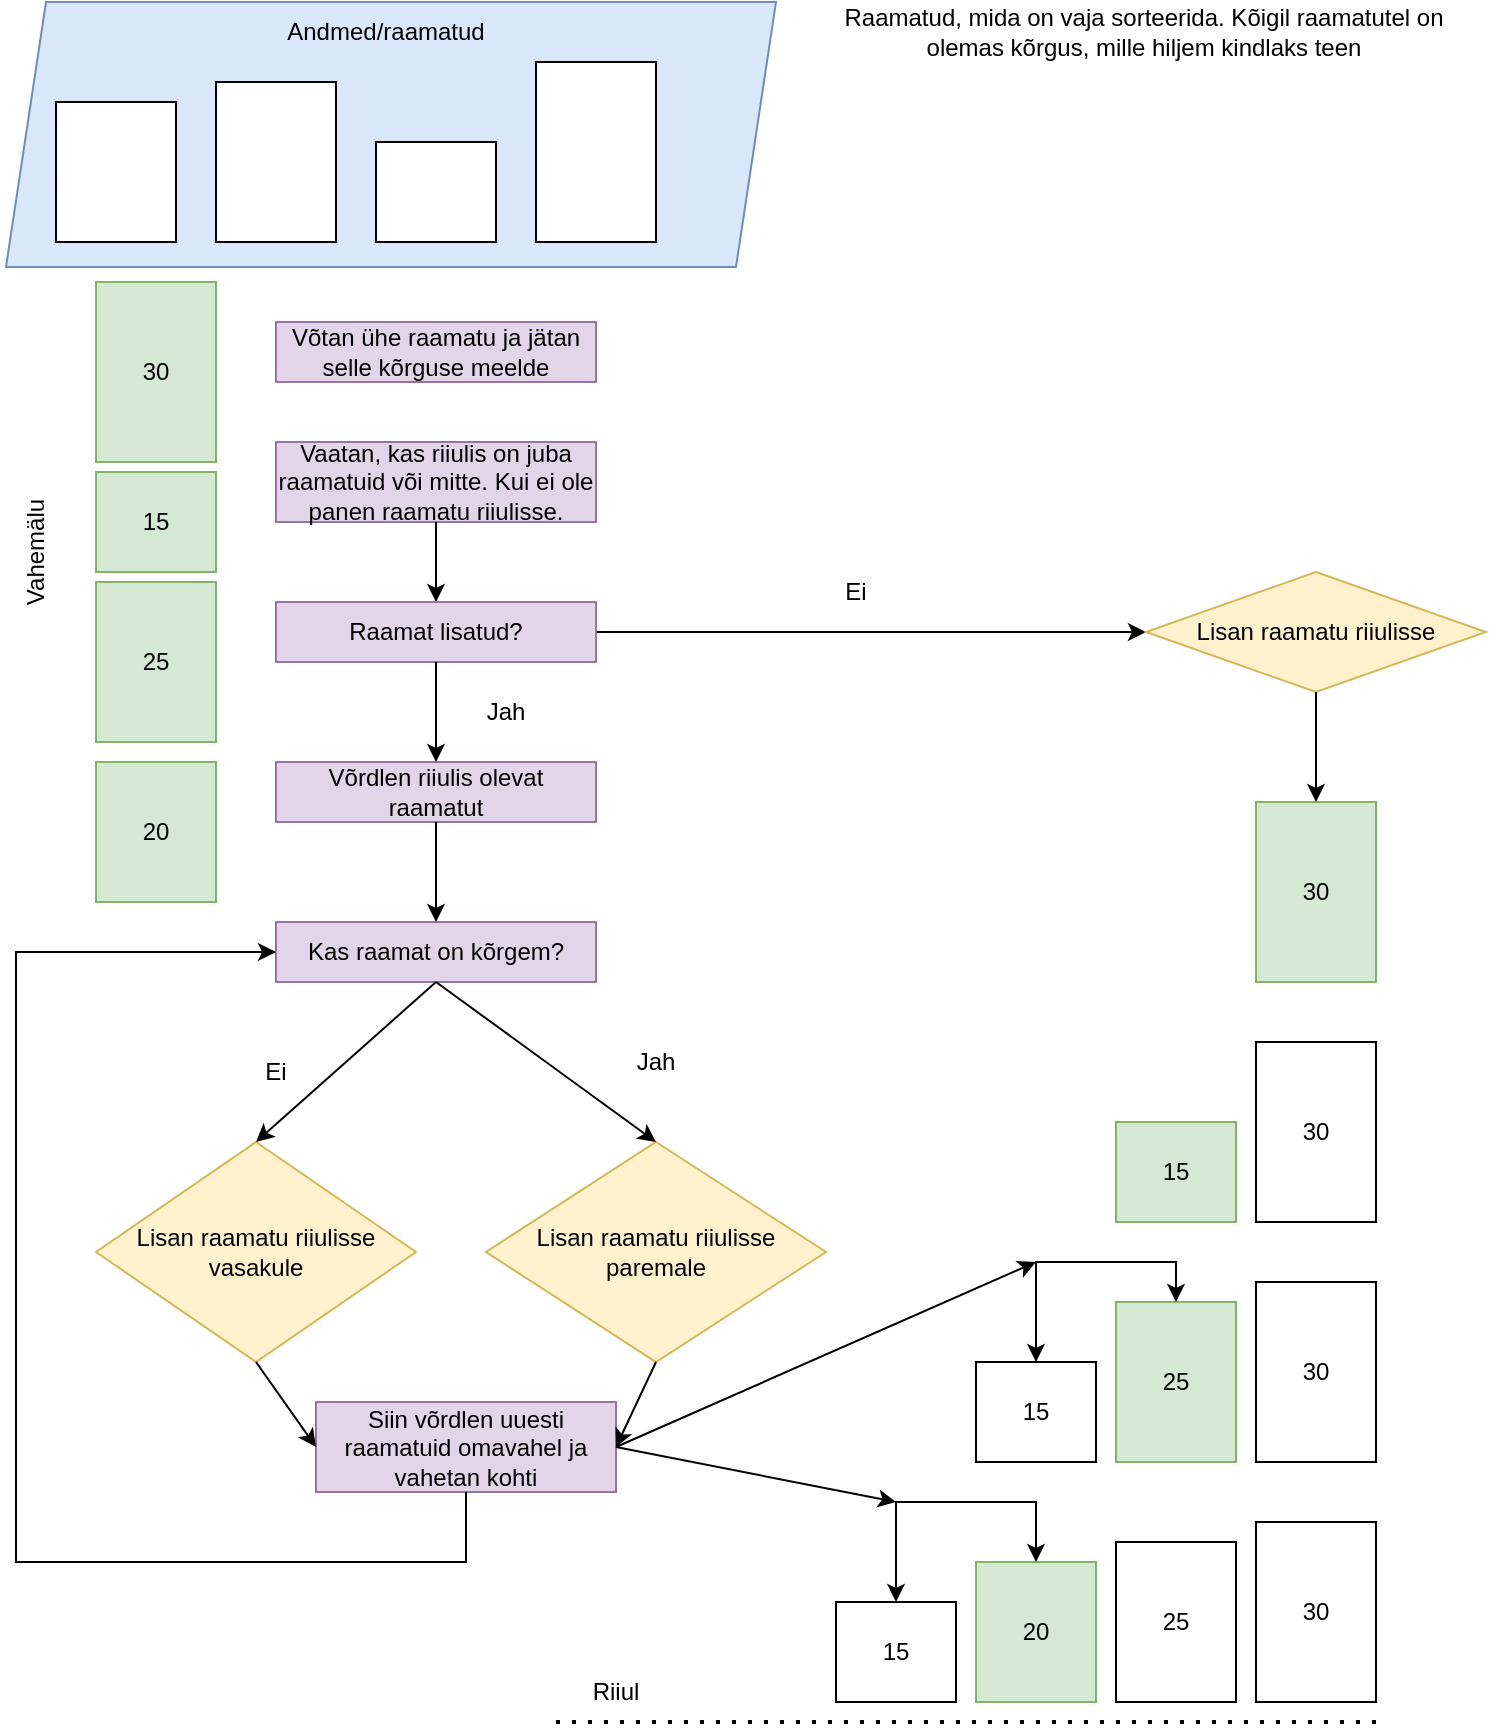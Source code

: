 <mxfile version="22.0.2" type="device">
  <diagram name="Page-1" id="Opnb4JDE0Ygv5Q6zVE0G">
    <mxGraphModel dx="1509" dy="842" grid="1" gridSize="10" guides="1" tooltips="1" connect="1" arrows="1" fold="1" page="1" pageScale="1" pageWidth="827" pageHeight="1169" math="0" shadow="0">
      <root>
        <mxCell id="0" />
        <mxCell id="1" parent="0" />
        <mxCell id="zXnYOzu0UvHGzboVhQbv-30" value="" style="shape=parallelogram;perimeter=parallelogramPerimeter;whiteSpace=wrap;html=1;fixedSize=1;fillColor=#dae8fc;strokeColor=#6c8ebf;" vertex="1" parent="1">
          <mxGeometry x="15" y="40" width="385" height="132.5" as="geometry" />
        </mxCell>
        <mxCell id="zXnYOzu0UvHGzboVhQbv-2" value="" style="rounded=0;whiteSpace=wrap;html=1;direction=south;" vertex="1" parent="1">
          <mxGeometry x="120" y="80" width="60" height="80" as="geometry" />
        </mxCell>
        <mxCell id="zXnYOzu0UvHGzboVhQbv-3" value="" style="rounded=0;whiteSpace=wrap;html=1;direction=south;" vertex="1" parent="1">
          <mxGeometry x="40" y="90" width="60" height="70" as="geometry" />
        </mxCell>
        <mxCell id="zXnYOzu0UvHGzboVhQbv-4" value="" style="rounded=0;whiteSpace=wrap;html=1;direction=south;" vertex="1" parent="1">
          <mxGeometry x="280" y="70" width="60" height="90" as="geometry" />
        </mxCell>
        <mxCell id="zXnYOzu0UvHGzboVhQbv-6" value="Raamatud, mida on vaja sorteerida. Kõigil raamatutel on olemas kõrgus, mille hiljem kindlaks teen" style="text;strokeColor=none;align=center;fillColor=none;html=1;verticalAlign=middle;whiteSpace=wrap;rounded=0;" vertex="1" parent="1">
          <mxGeometry x="414" y="40" width="340" height="30" as="geometry" />
        </mxCell>
        <mxCell id="zXnYOzu0UvHGzboVhQbv-11" value="Võtan ühe raamatu ja jätan selle kõrguse meelde" style="text;strokeColor=#9673a6;align=center;fillColor=#e1d5e7;html=1;verticalAlign=middle;whiteSpace=wrap;rounded=0;" vertex="1" parent="1">
          <mxGeometry x="150" y="200" width="160" height="30" as="geometry" />
        </mxCell>
        <mxCell id="zXnYOzu0UvHGzboVhQbv-12" value="30" style="rounded=0;whiteSpace=wrap;html=1;direction=south;fillColor=#d5e8d4;strokeColor=#82b366;" vertex="1" parent="1">
          <mxGeometry x="60" y="180" width="60" height="90" as="geometry" />
        </mxCell>
        <mxCell id="zXnYOzu0UvHGzboVhQbv-13" value="Vaatan, kas riiulis on juba raamatuid või mitte. Kui ei ole panen raamatu riiulisse." style="text;strokeColor=#9673a6;align=center;fillColor=#e1d5e7;html=1;verticalAlign=middle;whiteSpace=wrap;rounded=0;" vertex="1" parent="1">
          <mxGeometry x="150" y="260" width="160" height="40" as="geometry" />
        </mxCell>
        <mxCell id="zXnYOzu0UvHGzboVhQbv-15" value="30" style="rounded=0;whiteSpace=wrap;html=1;direction=south;fillColor=#d5e8d4;strokeColor=#82b366;" vertex="1" parent="1">
          <mxGeometry x="640" y="440" width="60" height="90" as="geometry" />
        </mxCell>
        <mxCell id="zXnYOzu0UvHGzboVhQbv-17" value="15" style="rounded=0;whiteSpace=wrap;html=1;direction=south;fillColor=#d5e8d4;strokeColor=#82b366;" vertex="1" parent="1">
          <mxGeometry x="570" y="600" width="60" height="50" as="geometry" />
        </mxCell>
        <mxCell id="zXnYOzu0UvHGzboVhQbv-18" value="" style="rounded=0;whiteSpace=wrap;html=1;direction=south;" vertex="1" parent="1">
          <mxGeometry x="200" y="110" width="60" height="50" as="geometry" />
        </mxCell>
        <mxCell id="zXnYOzu0UvHGzboVhQbv-19" value="30" style="rounded=0;whiteSpace=wrap;html=1;direction=south;" vertex="1" parent="1">
          <mxGeometry x="640" y="560" width="60" height="90" as="geometry" />
        </mxCell>
        <mxCell id="zXnYOzu0UvHGzboVhQbv-20" value="25" style="rounded=0;whiteSpace=wrap;html=1;direction=south;fillColor=#d5e8d4;strokeColor=#82b366;" vertex="1" parent="1">
          <mxGeometry x="570" y="690" width="60" height="80" as="geometry" />
        </mxCell>
        <mxCell id="zXnYOzu0UvHGzboVhQbv-21" value="30" style="rounded=0;whiteSpace=wrap;html=1;direction=south;" vertex="1" parent="1">
          <mxGeometry x="640" y="680" width="60" height="90" as="geometry" />
        </mxCell>
        <mxCell id="zXnYOzu0UvHGzboVhQbv-22" value="15" style="rounded=0;whiteSpace=wrap;html=1;direction=south;" vertex="1" parent="1">
          <mxGeometry x="500" y="720" width="60" height="50" as="geometry" />
        </mxCell>
        <mxCell id="zXnYOzu0UvHGzboVhQbv-23" value="Siin võrdlen uuesti raamatuid omavahel ja vahetan kohti" style="text;strokeColor=#9673a6;align=center;fillColor=#e1d5e7;html=1;verticalAlign=middle;whiteSpace=wrap;rounded=0;" vertex="1" parent="1">
          <mxGeometry x="170" y="740" width="150" height="45" as="geometry" />
        </mxCell>
        <mxCell id="zXnYOzu0UvHGzboVhQbv-24" value="30" style="rounded=0;whiteSpace=wrap;html=1;direction=south;" vertex="1" parent="1">
          <mxGeometry x="640" y="800" width="60" height="90" as="geometry" />
        </mxCell>
        <mxCell id="zXnYOzu0UvHGzboVhQbv-25" value="25" style="rounded=0;whiteSpace=wrap;html=1;direction=south;" vertex="1" parent="1">
          <mxGeometry x="570" y="810" width="60" height="80" as="geometry" />
        </mxCell>
        <mxCell id="zXnYOzu0UvHGzboVhQbv-26" value="20" style="rounded=0;whiteSpace=wrap;html=1;direction=south;fillColor=#d5e8d4;strokeColor=#82b366;" vertex="1" parent="1">
          <mxGeometry x="500" y="820" width="60" height="70" as="geometry" />
        </mxCell>
        <mxCell id="zXnYOzu0UvHGzboVhQbv-27" value="15" style="rounded=0;whiteSpace=wrap;html=1;direction=south;" vertex="1" parent="1">
          <mxGeometry x="430" y="840" width="60" height="50" as="geometry" />
        </mxCell>
        <mxCell id="zXnYOzu0UvHGzboVhQbv-31" value="Andmed/raamatud" style="text;strokeColor=none;align=center;fillColor=none;html=1;verticalAlign=middle;whiteSpace=wrap;rounded=0;" vertex="1" parent="1">
          <mxGeometry x="150" y="40" width="110" height="30" as="geometry" />
        </mxCell>
        <mxCell id="zXnYOzu0UvHGzboVhQbv-32" value="" style="endArrow=classic;html=1;rounded=0;exitX=1;exitY=0.5;exitDx=0;exitDy=0;entryX=0;entryY=0.5;entryDx=0;entryDy=0;" edge="1" parent="1" source="zXnYOzu0UvHGzboVhQbv-34" target="zXnYOzu0UvHGzboVhQbv-39">
          <mxGeometry width="50" height="50" relative="1" as="geometry">
            <mxPoint x="390" y="530" as="sourcePoint" />
            <mxPoint x="670" y="290" as="targetPoint" />
            <Array as="points" />
          </mxGeometry>
        </mxCell>
        <mxCell id="zXnYOzu0UvHGzboVhQbv-33" value="" style="endArrow=classic;html=1;rounded=0;exitX=0.5;exitY=1;exitDx=0;exitDy=0;entryX=0.5;entryY=0;entryDx=0;entryDy=0;" edge="1" parent="1" source="zXnYOzu0UvHGzboVhQbv-13" target="zXnYOzu0UvHGzboVhQbv-34">
          <mxGeometry width="50" height="50" relative="1" as="geometry">
            <mxPoint x="390" y="630" as="sourcePoint" />
            <mxPoint x="320" y="520" as="targetPoint" />
          </mxGeometry>
        </mxCell>
        <mxCell id="zXnYOzu0UvHGzboVhQbv-34" value="Raamat lisatud?" style="text;strokeColor=#9673a6;align=center;fillColor=#e1d5e7;html=1;verticalAlign=middle;whiteSpace=wrap;rounded=0;" vertex="1" parent="1">
          <mxGeometry x="150" y="340" width="160" height="30" as="geometry" />
        </mxCell>
        <mxCell id="zXnYOzu0UvHGzboVhQbv-35" value="Jah" style="text;strokeColor=none;align=center;fillColor=none;html=1;verticalAlign=middle;whiteSpace=wrap;rounded=0;" vertex="1" parent="1">
          <mxGeometry x="235" y="380" width="60" height="30" as="geometry" />
        </mxCell>
        <mxCell id="zXnYOzu0UvHGzboVhQbv-36" value="Ei" style="text;strokeColor=none;align=center;fillColor=none;html=1;verticalAlign=middle;whiteSpace=wrap;rounded=0;" vertex="1" parent="1">
          <mxGeometry x="410" y="320" width="60" height="30" as="geometry" />
        </mxCell>
        <mxCell id="zXnYOzu0UvHGzboVhQbv-37" value="Kas raamat on kõrgem?" style="text;strokeColor=#9673a6;align=center;fillColor=#e1d5e7;html=1;verticalAlign=middle;whiteSpace=wrap;rounded=0;" vertex="1" parent="1">
          <mxGeometry x="150" y="500" width="160" height="30" as="geometry" />
        </mxCell>
        <mxCell id="zXnYOzu0UvHGzboVhQbv-39" value="Lisan raamatu riiulisse" style="rhombus;whiteSpace=wrap;html=1;fillColor=#fff2cc;strokeColor=#d6b656;" vertex="1" parent="1">
          <mxGeometry x="585" y="325" width="170" height="60" as="geometry" />
        </mxCell>
        <mxCell id="zXnYOzu0UvHGzboVhQbv-41" style="edgeStyle=orthogonalEdgeStyle;rounded=0;orthogonalLoop=1;jettySize=auto;html=1;exitX=0.5;exitY=1;exitDx=0;exitDy=0;" edge="1" parent="1">
          <mxGeometry relative="1" as="geometry">
            <mxPoint x="390" y="420" as="sourcePoint" />
            <mxPoint x="390" y="420" as="targetPoint" />
          </mxGeometry>
        </mxCell>
        <mxCell id="zXnYOzu0UvHGzboVhQbv-43" value="Võrdlen riiulis olevat raamatut" style="text;strokeColor=#9673a6;align=center;fillColor=#e1d5e7;html=1;verticalAlign=middle;whiteSpace=wrap;rounded=0;" vertex="1" parent="1">
          <mxGeometry x="150" y="420" width="160" height="30" as="geometry" />
        </mxCell>
        <mxCell id="zXnYOzu0UvHGzboVhQbv-45" value="Jah" style="text;strokeColor=none;align=center;fillColor=none;html=1;verticalAlign=middle;whiteSpace=wrap;rounded=0;" vertex="1" parent="1">
          <mxGeometry x="310" y="555" width="60" height="30" as="geometry" />
        </mxCell>
        <mxCell id="zXnYOzu0UvHGzboVhQbv-46" value="Ei" style="text;strokeColor=none;align=center;fillColor=none;html=1;verticalAlign=middle;whiteSpace=wrap;rounded=0;" vertex="1" parent="1">
          <mxGeometry x="120" y="560" width="60" height="30" as="geometry" />
        </mxCell>
        <mxCell id="zXnYOzu0UvHGzboVhQbv-47" value="" style="endArrow=classic;html=1;rounded=0;exitX=0.5;exitY=1;exitDx=0;exitDy=0;entryX=0.5;entryY=0;entryDx=0;entryDy=0;" edge="1" parent="1" source="zXnYOzu0UvHGzboVhQbv-34" target="zXnYOzu0UvHGzboVhQbv-43">
          <mxGeometry width="50" height="50" relative="1" as="geometry">
            <mxPoint x="230" y="390" as="sourcePoint" />
            <mxPoint x="440" y="530" as="targetPoint" />
          </mxGeometry>
        </mxCell>
        <mxCell id="zXnYOzu0UvHGzboVhQbv-48" value="" style="endArrow=classic;html=1;rounded=0;exitX=0.5;exitY=1;exitDx=0;exitDy=0;entryX=0.5;entryY=0;entryDx=0;entryDy=0;" edge="1" parent="1" source="zXnYOzu0UvHGzboVhQbv-43" target="zXnYOzu0UvHGzboVhQbv-37">
          <mxGeometry width="50" height="50" relative="1" as="geometry">
            <mxPoint x="390" y="580" as="sourcePoint" />
            <mxPoint x="440" y="530" as="targetPoint" />
          </mxGeometry>
        </mxCell>
        <mxCell id="zXnYOzu0UvHGzboVhQbv-49" value="Lisan raamatu riiulisse paremale" style="rhombus;whiteSpace=wrap;html=1;fillColor=#fff2cc;strokeColor=#d6b656;" vertex="1" parent="1">
          <mxGeometry x="255" y="610" width="170" height="110" as="geometry" />
        </mxCell>
        <mxCell id="zXnYOzu0UvHGzboVhQbv-50" value="Lisan raamatu riiulisse vasakule" style="rhombus;whiteSpace=wrap;html=1;fillColor=#fff2cc;strokeColor=#d6b656;" vertex="1" parent="1">
          <mxGeometry x="60" y="610" width="160" height="110" as="geometry" />
        </mxCell>
        <mxCell id="zXnYOzu0UvHGzboVhQbv-51" value="" style="endArrow=classic;html=1;rounded=0;exitX=0.5;exitY=1;exitDx=0;exitDy=0;entryX=0.5;entryY=0;entryDx=0;entryDy=0;" edge="1" parent="1" source="zXnYOzu0UvHGzboVhQbv-37" target="zXnYOzu0UvHGzboVhQbv-50">
          <mxGeometry width="50" height="50" relative="1" as="geometry">
            <mxPoint x="390" y="580" as="sourcePoint" />
            <mxPoint x="440" y="530" as="targetPoint" />
          </mxGeometry>
        </mxCell>
        <mxCell id="zXnYOzu0UvHGzboVhQbv-52" value="" style="endArrow=classic;html=1;rounded=0;entryX=0.5;entryY=0;entryDx=0;entryDy=0;exitX=0.5;exitY=1;exitDx=0;exitDy=0;" edge="1" parent="1" source="zXnYOzu0UvHGzboVhQbv-37" target="zXnYOzu0UvHGzboVhQbv-49">
          <mxGeometry width="50" height="50" relative="1" as="geometry">
            <mxPoint x="390" y="530" as="sourcePoint" />
            <mxPoint x="440" y="530" as="targetPoint" />
          </mxGeometry>
        </mxCell>
        <mxCell id="zXnYOzu0UvHGzboVhQbv-55" value="" style="endArrow=classic;html=1;rounded=0;exitX=0.5;exitY=1;exitDx=0;exitDy=0;entryX=0;entryY=0.5;entryDx=0;entryDy=0;" edge="1" parent="1" source="zXnYOzu0UvHGzboVhQbv-39" target="zXnYOzu0UvHGzboVhQbv-15">
          <mxGeometry width="50" height="50" relative="1" as="geometry">
            <mxPoint x="390" y="740" as="sourcePoint" />
            <mxPoint x="440" y="690" as="targetPoint" />
          </mxGeometry>
        </mxCell>
        <mxCell id="zXnYOzu0UvHGzboVhQbv-56" value="" style="endArrow=classic;html=1;rounded=0;exitX=0.5;exitY=1;exitDx=0;exitDy=0;entryX=0;entryY=0.5;entryDx=0;entryDy=0;" edge="1" parent="1" source="zXnYOzu0UvHGzboVhQbv-50" target="zXnYOzu0UvHGzboVhQbv-23">
          <mxGeometry width="50" height="50" relative="1" as="geometry">
            <mxPoint x="390" y="820" as="sourcePoint" />
            <mxPoint x="440" y="770" as="targetPoint" />
          </mxGeometry>
        </mxCell>
        <mxCell id="zXnYOzu0UvHGzboVhQbv-57" value="" style="endArrow=classic;html=1;rounded=0;exitX=0.5;exitY=1;exitDx=0;exitDy=0;entryX=1;entryY=0.5;entryDx=0;entryDy=0;" edge="1" parent="1" source="zXnYOzu0UvHGzboVhQbv-49" target="zXnYOzu0UvHGzboVhQbv-23">
          <mxGeometry width="50" height="50" relative="1" as="geometry">
            <mxPoint x="390" y="820" as="sourcePoint" />
            <mxPoint x="440" y="770" as="targetPoint" />
          </mxGeometry>
        </mxCell>
        <mxCell id="zXnYOzu0UvHGzboVhQbv-58" value="" style="endArrow=classic;html=1;rounded=0;exitX=0.5;exitY=1;exitDx=0;exitDy=0;entryX=0;entryY=0.5;entryDx=0;entryDy=0;" edge="1" parent="1" source="zXnYOzu0UvHGzboVhQbv-23" target="zXnYOzu0UvHGzboVhQbv-37">
          <mxGeometry width="50" height="50" relative="1" as="geometry">
            <mxPoint x="390" y="820" as="sourcePoint" />
            <mxPoint x="440" y="770" as="targetPoint" />
            <Array as="points">
              <mxPoint x="245" y="820" />
              <mxPoint x="20" y="820" />
              <mxPoint x="20" y="515" />
            </Array>
          </mxGeometry>
        </mxCell>
        <mxCell id="zXnYOzu0UvHGzboVhQbv-61" value="" style="endArrow=classic;startArrow=classic;html=1;rounded=0;entryX=0;entryY=0.5;entryDx=0;entryDy=0;exitX=0;exitY=0.5;exitDx=0;exitDy=0;" edge="1" parent="1" source="zXnYOzu0UvHGzboVhQbv-22" target="zXnYOzu0UvHGzboVhQbv-20">
          <mxGeometry width="50" height="50" relative="1" as="geometry">
            <mxPoint x="390" y="820" as="sourcePoint" />
            <mxPoint x="440" y="770" as="targetPoint" />
            <Array as="points">
              <mxPoint x="530" y="670" />
              <mxPoint x="600" y="670" />
            </Array>
          </mxGeometry>
        </mxCell>
        <mxCell id="zXnYOzu0UvHGzboVhQbv-62" value="" style="endArrow=classic;html=1;rounded=0;exitX=1;exitY=0.5;exitDx=0;exitDy=0;" edge="1" parent="1" source="zXnYOzu0UvHGzboVhQbv-23">
          <mxGeometry width="50" height="50" relative="1" as="geometry">
            <mxPoint x="390" y="820" as="sourcePoint" />
            <mxPoint x="530" y="670" as="targetPoint" />
          </mxGeometry>
        </mxCell>
        <mxCell id="zXnYOzu0UvHGzboVhQbv-63" value="" style="endArrow=classic;html=1;rounded=0;exitX=1;exitY=0.5;exitDx=0;exitDy=0;" edge="1" parent="1" source="zXnYOzu0UvHGzboVhQbv-23">
          <mxGeometry width="50" height="50" relative="1" as="geometry">
            <mxPoint x="390" y="820" as="sourcePoint" />
            <mxPoint x="460" y="790" as="targetPoint" />
          </mxGeometry>
        </mxCell>
        <mxCell id="zXnYOzu0UvHGzboVhQbv-64" value="" style="endArrow=classic;startArrow=classic;html=1;rounded=0;entryX=0;entryY=0.5;entryDx=0;entryDy=0;exitX=0;exitY=0.5;exitDx=0;exitDy=0;" edge="1" parent="1" target="zXnYOzu0UvHGzboVhQbv-26">
          <mxGeometry width="50" height="50" relative="1" as="geometry">
            <mxPoint x="460" y="840" as="sourcePoint" />
            <mxPoint x="530" y="810" as="targetPoint" />
            <Array as="points">
              <mxPoint x="460" y="790" />
              <mxPoint x="530" y="790" />
            </Array>
          </mxGeometry>
        </mxCell>
        <mxCell id="zXnYOzu0UvHGzboVhQbv-68" value="" style="endArrow=none;dashed=1;html=1;dashPattern=1 3;strokeWidth=2;rounded=0;" edge="1" parent="1">
          <mxGeometry width="50" height="50" relative="1" as="geometry">
            <mxPoint x="290" y="900" as="sourcePoint" />
            <mxPoint x="700" y="900" as="targetPoint" />
          </mxGeometry>
        </mxCell>
        <mxCell id="zXnYOzu0UvHGzboVhQbv-69" value="Riiul" style="text;strokeColor=none;align=center;fillColor=none;html=1;verticalAlign=middle;whiteSpace=wrap;rounded=0;" vertex="1" parent="1">
          <mxGeometry x="290" y="870" width="60" height="30" as="geometry" />
        </mxCell>
        <mxCell id="zXnYOzu0UvHGzboVhQbv-71" value="15" style="rounded=0;whiteSpace=wrap;html=1;direction=south;fillColor=#d5e8d4;strokeColor=#82b366;" vertex="1" parent="1">
          <mxGeometry x="60" y="275" width="60" height="50" as="geometry" />
        </mxCell>
        <mxCell id="zXnYOzu0UvHGzboVhQbv-72" value="25" style="rounded=0;whiteSpace=wrap;html=1;direction=south;fillColor=#d5e8d4;strokeColor=#82b366;" vertex="1" parent="1">
          <mxGeometry x="60" y="330" width="60" height="80" as="geometry" />
        </mxCell>
        <mxCell id="zXnYOzu0UvHGzboVhQbv-73" value="20" style="rounded=0;whiteSpace=wrap;html=1;direction=south;fillColor=#d5e8d4;strokeColor=#82b366;" vertex="1" parent="1">
          <mxGeometry x="60" y="420" width="60" height="70" as="geometry" />
        </mxCell>
        <mxCell id="zXnYOzu0UvHGzboVhQbv-74" value="Vahemälu" style="text;strokeColor=none;align=center;fillColor=none;html=1;verticalAlign=middle;whiteSpace=wrap;rounded=0;rotation=270;" vertex="1" parent="1">
          <mxGeometry y="300" width="60" height="30" as="geometry" />
        </mxCell>
      </root>
    </mxGraphModel>
  </diagram>
</mxfile>
